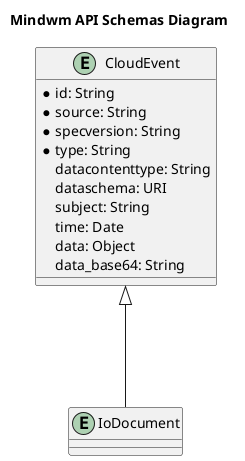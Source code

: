 @startuml

title Mindwm API Schemas Diagram

entity CloudEvent {
    * id: String
    * source: String
    * specversion: String
    * type: String
    datacontenttype: String
    dataschema: URI
    subject: String
    time: Date
    data: Object
    data_base64: String
}

entity IoDocument {
}

CloudEvent <|--- IoDocument


@enduml